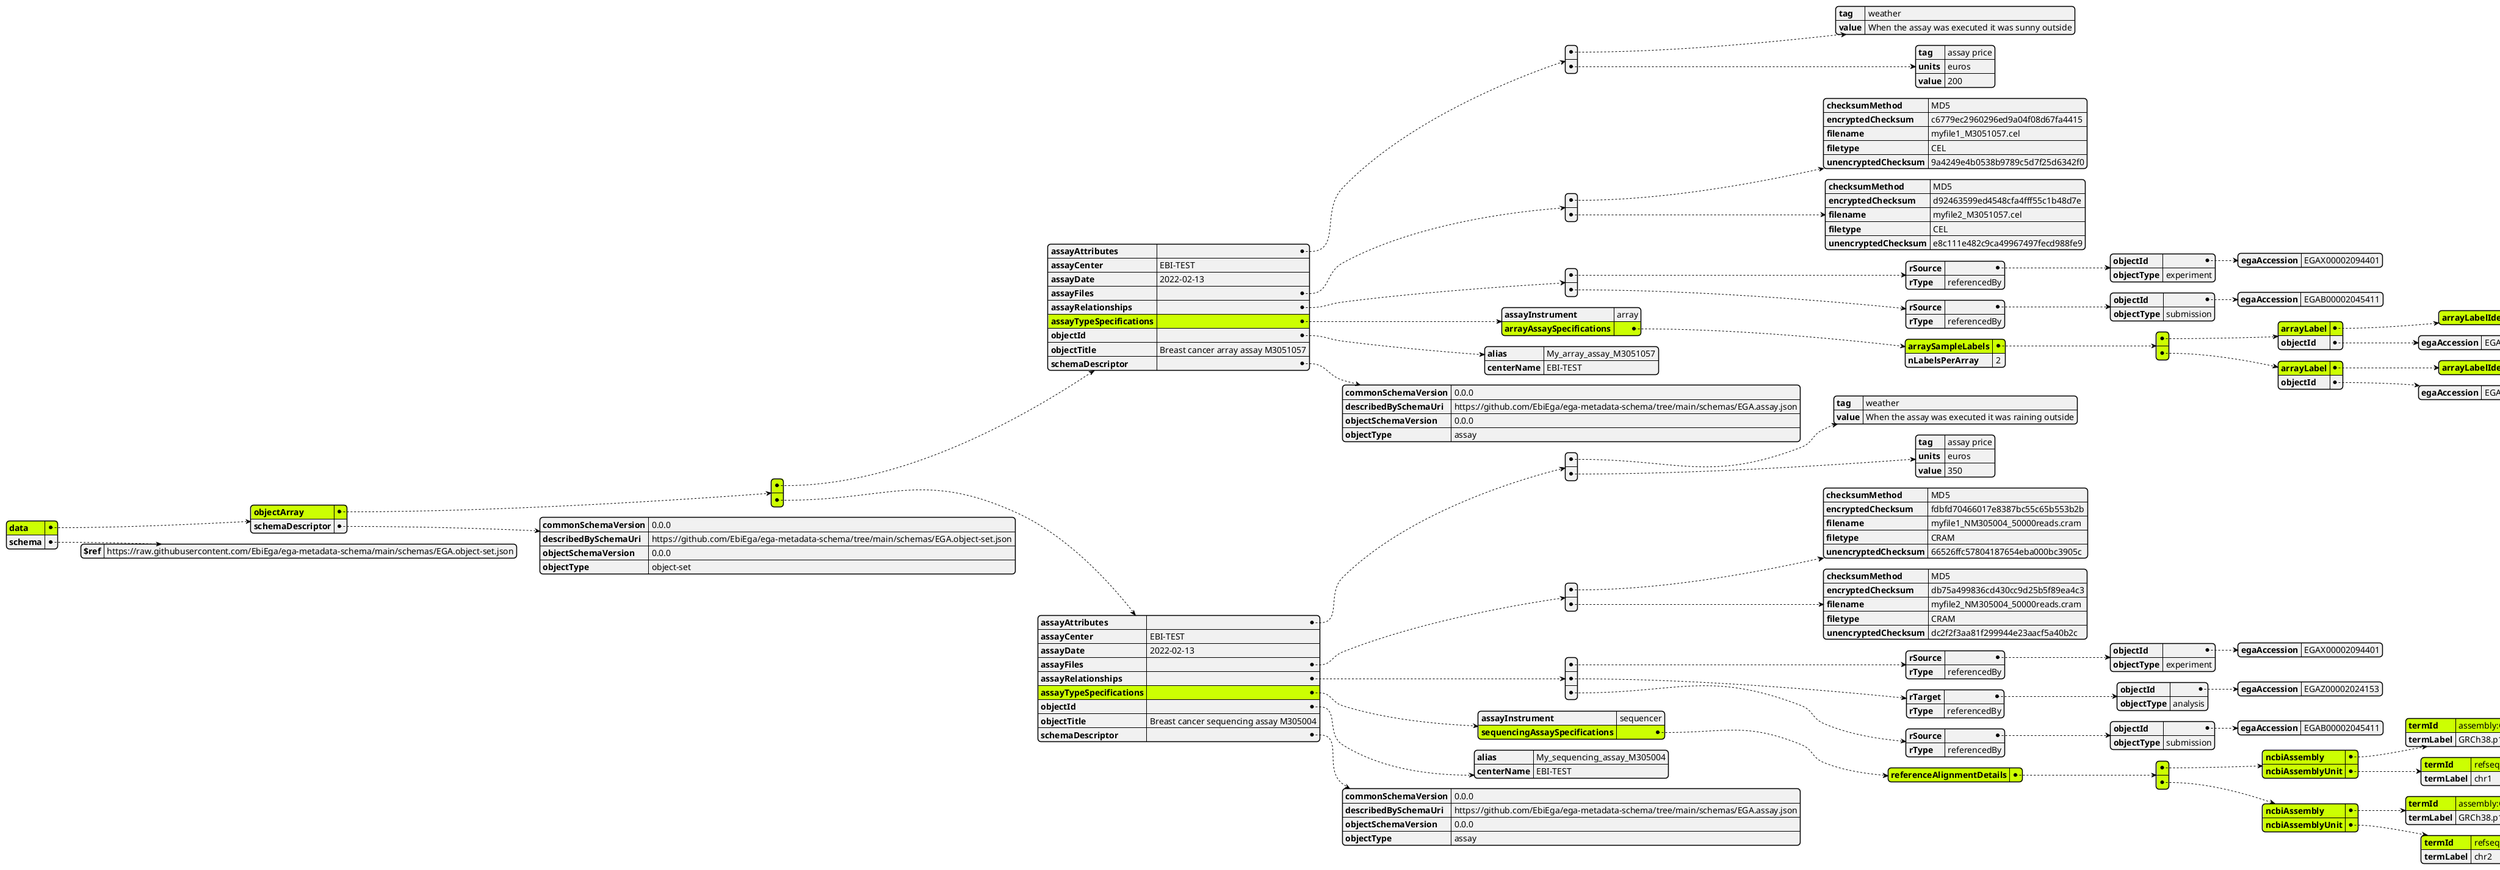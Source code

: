 @startjson
#highlight "data" / "objectArray" / "0" / "assayTypeSpecifications" / "arrayAssaySpecifications" / "arraySampleLabels" / "0" / "arrayLabel" / "arrayLabelIdentifier" / "termId"
#highlight "data" / "objectArray" / "0" / "assayTypeSpecifications" / "arrayAssaySpecifications" / "arraySampleLabels" / "1" / "arrayLabel" / "arrayLabelIdentifier" / "termId"
#highlight "data" / "objectArray" / "1" / "assayTypeSpecifications" / "sequencingAssaySpecifications" / "referenceAlignmentDetails" / "0" / "ncbiAssembly" / "termId"
#highlight "data" / "objectArray" / "1" / "assayTypeSpecifications" / "sequencingAssaySpecifications" / "referenceAlignmentDetails" / "0" / "ncbiAssemblyUnit" / "termId"
#highlight "data" / "objectArray" / "1" / "assayTypeSpecifications" / "sequencingAssaySpecifications" / "referenceAlignmentDetails" / "1" / "ncbiAssembly" / "termId"
#highlight "data" / "objectArray" / "1" / "assayTypeSpecifications" / "sequencingAssaySpecifications" / "referenceAlignmentDetails" / "1" / "ncbiAssemblyUnit" / "termId"
#highlight "data"
#highlight "data" / "objectArray"
#highlight "data" / "objectArray" / "0"
#highlight "data" / "objectArray" / "0" / "assayTypeSpecifications"
#highlight "data" / "objectArray" / "0" / "assayTypeSpecifications" / "arrayAssaySpecifications"
#highlight "data" / "objectArray" / "0" / "assayTypeSpecifications" / "arrayAssaySpecifications" / "arraySampleLabels"
#highlight "data" / "objectArray" / "0" / "assayTypeSpecifications" / "arrayAssaySpecifications" / "arraySampleLabels" / "0"
#highlight "data" / "objectArray" / "0" / "assayTypeSpecifications" / "arrayAssaySpecifications" / "arraySampleLabels" / "0" / "arrayLabel"
#highlight "data" / "objectArray" / "0" / "assayTypeSpecifications" / "arrayAssaySpecifications" / "arraySampleLabels" / "0" / "arrayLabel" / "arrayLabelIdentifier"
#highlight "data" / "objectArray" / "0" / "assayTypeSpecifications" / "arrayAssaySpecifications" / "arraySampleLabels" / "1"
#highlight "data" / "objectArray" / "0" / "assayTypeSpecifications" / "arrayAssaySpecifications" / "arraySampleLabels" / "1" / "arrayLabel"
#highlight "data" / "objectArray" / "0" / "assayTypeSpecifications" / "arrayAssaySpecifications" / "arraySampleLabels" / "1" / "arrayLabel" / "arrayLabelIdentifier"
#highlight "data" / "objectArray" / "1"
#highlight "data" / "objectArray" / "1" / "assayTypeSpecifications"
#highlight "data" / "objectArray" / "1" / "assayTypeSpecifications" / "sequencingAssaySpecifications"
#highlight "data" / "objectArray" / "1" / "assayTypeSpecifications" / "sequencingAssaySpecifications" / "referenceAlignmentDetails"
#highlight "data" / "objectArray" / "1" / "assayTypeSpecifications" / "sequencingAssaySpecifications" / "referenceAlignmentDetails" / "0"
#highlight "data" / "objectArray" / "1" / "assayTypeSpecifications" / "sequencingAssaySpecifications" / "referenceAlignmentDetails" / "0" / "ncbiAssembly"
#highlight "data" / "objectArray" / "1" / "assayTypeSpecifications" / "sequencingAssaySpecifications" / "referenceAlignmentDetails" / "0" / "ncbiAssemblyUnit"
#highlight "data" / "objectArray" / "1" / "assayTypeSpecifications" / "sequencingAssaySpecifications" / "referenceAlignmentDetails" / "1"
#highlight "data" / "objectArray" / "1" / "assayTypeSpecifications" / "sequencingAssaySpecifications" / "referenceAlignmentDetails" / "1" / "ncbiAssembly"
#highlight "data" / "objectArray" / "1" / "assayTypeSpecifications" / "sequencingAssaySpecifications" / "referenceAlignmentDetails" / "1" / "ncbiAssemblyUnit"

{
    "data": {
        "objectArray": [
            {
                "assayAttributes": [
                    {
                        "tag": "weather",
                        "value": "When the assay was executed it was sunny outside"
                    },
                    {
                        "tag": "assay price",
                        "units": "euros",
                        "value": 200
                    }
                ],
                "assayCenter": "EBI-TEST",
                "assayDate": "2022-02-13",
                "assayFiles": [
                    {
                        "checksumMethod": "MD5",
                        "encryptedChecksum": "c6779ec2960296ed9a04f08d67fa4415",
                        "filename": "myfile1_M3051057.cel",
                        "filetype": "CEL",
                        "unencryptedChecksum": "9a4249e4b0538b9789c5d7f25d6342f0"
                    },
                    {
                        "checksumMethod": "MD5",
                        "encryptedChecksum": "d92463599ed4548cfa4fff55c1b48d7e",
                        "filename": "myfile2_M3051057.cel",
                        "filetype": "CEL",
                        "unencryptedChecksum": "e8c111e482c9ca49967497fecd988fe9"
                    }
                ],
                "assayRelationships": [
                    {
                        "rSource": {
                            "objectId": {
                                "egaAccession": "EGAX00002094401"
                            },
                            "objectType": "experiment"
                        },
                        "rType": "referencedBy"
                    },
                    {
                        "rSource": {
                            "objectId": {
                                "egaAccession": "EGAB00002045411"
                            },
                            "objectType": "submission"
                        },
                        "rType": "referencedBy"
                    }
                ],
                "assayTypeSpecifications": {
                    "assayInstrument": "array",
                    "arrayAssaySpecifications": {
                        "arraySampleLabels": [
                            {
                                "arrayLabel": {
                                    "arrayLabelIdentifier": {
                                        "termId": "CHEBI:37987",
                                        "termLabel": "Cy3"
                                    }
                                },
                                "objectId": {
                                    "egaAccession": "EGAN00002094401"
                                }
                            },
                            {
                                "arrayLabel": {
                                    "arrayLabelIdentifier": {
                                        "termId": "CHEBI:37989",
                                        "termLabel": "Cy5"
                                    }
                                },
                                "objectId": {
                                    "egaAccession": "EGAN00002094453"
                                }
                            }
                        ],
                        "nLabelsPerArray": 2
                    }
                },
                "objectId": {
                    "alias": "My_array_assay_M3051057",
                    "centerName": "EBI-TEST"
                },
                "objectTitle": "Breast cancer array assay M3051057",
                "schemaDescriptor": {
                    "commonSchemaVersion": "0.0.0",
                    "describedBySchemaUri": "https://github.com/EbiEga/ega-metadata-schema/tree/main/schemas/EGA.assay.json",
                    "objectSchemaVersion": "0.0.0",
                    "objectType": "assay"
                }
            },
            {
                "assayAttributes": [
                    {
                        "tag": "weather",
                        "value": "When the assay was executed it was raining outside"
                    },
                    {
                        "tag": "assay price",
                        "units": "euros",
                        "value": 350
                    }
                ],
                "assayCenter": "EBI-TEST",
                "assayDate": "2022-02-13",
                "assayFiles": [
                    {
                        "checksumMethod": "MD5",
                        "encryptedChecksum": "fdbfd70466017e8387bc55c65b553b2b",
                        "filename": "myfile1_NM305004_50000reads.cram",
                        "filetype": "CRAM",
                        "unencryptedChecksum": "66526ffc57804187654eba000bc3905c"
                    },
                    {
                        "checksumMethod": "MD5",
                        "encryptedChecksum": "db75a499836cd430cc9d25b5f89ea4c3",
                        "filename": "myfile2_NM305004_50000reads.cram",
                        "filetype": "CRAM",
                        "unencryptedChecksum": "dc2f2f3aa81f299944e23aacf5a40b2c"
                    }
                ],
                "assayRelationships": [
                    {
                        "rSource": {
                            "objectId": {
                                "egaAccession": "EGAX00002094401"
                            },
                            "objectType": "experiment"
                        },
                        "rType": "referencedBy"
                    },
                    {
                        "rTarget": {
                            "objectId": {
                                "egaAccession": "EGAZ00002024153"
                            },
                            "objectType": "analysis"
                        },
                        "rType": "referencedBy"
                    },
                    {
                        "rSource": {
                            "objectId": {
                                "egaAccession": "EGAB00002045411"
                            },
                            "objectType": "submission"
                        },
                        "rType": "referencedBy"
                    }
                ],
                "assayTypeSpecifications": {
                    "assayInstrument": "sequencer",
                    "sequencingAssaySpecifications": {
                        "referenceAlignmentDetails": [
                            {
                                "ncbiAssembly": {
                                    "termId": "assembly:GCF_000001405.26",
                                    "termLabel": "GRCh38.p14"
                                },
                                "ncbiAssemblyUnit": {
                                    "termId": "refseq:NC_000001.11",
                                    "termLabel": "chr1"
                                }
                            },
                            {
                                "ncbiAssembly": {
                                    "termId": "assembly:GCF_000001405.26",
                                    "termLabel": "GRCh38.p14"
                                },
                                "ncbiAssemblyUnit": {
                                    "termId": "refseq:NC_000002.12",
                                    "termLabel": "chr2"
                                }
                            }
                        ]
                    }
                },
                "objectId": {
                    "alias": "My_sequencing_assay_M305004",
                    "centerName": "EBI-TEST"
                },
                "objectTitle": "Breast cancer sequencing assay M305004",
                "schemaDescriptor": {
                    "commonSchemaVersion": "0.0.0",
                    "describedBySchemaUri": "https://github.com/EbiEga/ega-metadata-schema/tree/main/schemas/EGA.assay.json",
                    "objectSchemaVersion": "0.0.0",
                    "objectType": "assay"
                }
            }
        ],
        "schemaDescriptor": {
            "commonSchemaVersion": "0.0.0",
            "describedBySchemaUri": "https://github.com/EbiEga/ega-metadata-schema/tree/main/schemas/EGA.object-set.json",
            "objectSchemaVersion": "0.0.0",
            "objectType": "object-set"
        }
    },
    "schema": {
        "$ref": "https://raw.githubusercontent.com/EbiEga/ega-metadata-schema/main/schemas/EGA.object-set.json"
    }
}
@endjson